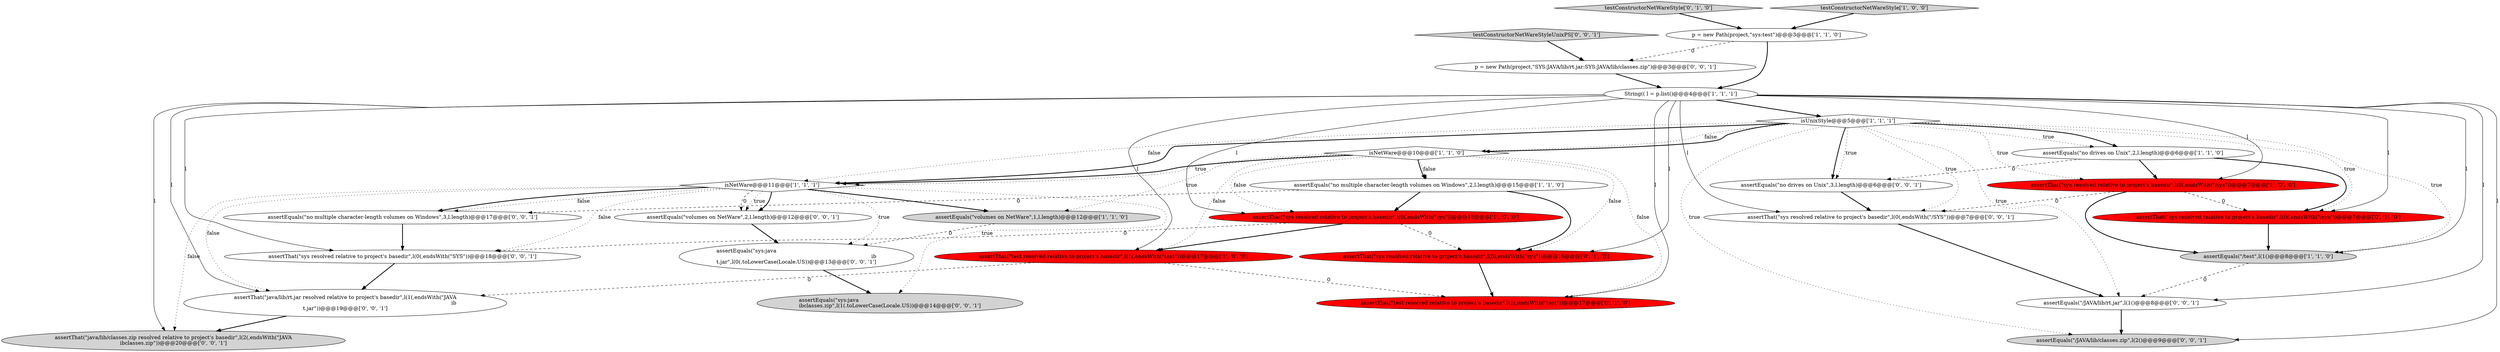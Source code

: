 digraph {
14 [style = filled, label = "assertThat(\"test resolved relative to project's basedir\",l(1(,endsWith(\"\test\"))@@@17@@@['0', '1', '0']", fillcolor = red, shape = ellipse image = "AAA1AAABBB2BBB"];
2 [style = filled, label = "isUnixStyle@@@5@@@['1', '1', '1']", fillcolor = white, shape = diamond image = "AAA0AAABBB1BBB"];
5 [style = filled, label = "isNetWare@@@11@@@['1', '1', '1']", fillcolor = white, shape = diamond image = "AAA0AAABBB1BBB"];
21 [style = filled, label = "assertEquals(\"volumes on NetWare\",2,l.length)@@@12@@@['0', '0', '1']", fillcolor = white, shape = ellipse image = "AAA0AAABBB3BBB"];
10 [style = filled, label = "assertEquals(\"volumes on NetWare\",1,l.length)@@@12@@@['1', '1', '0']", fillcolor = lightgray, shape = ellipse image = "AAA0AAABBB1BBB"];
4 [style = filled, label = "assertThat(\"sys resolved relative to project's basedir\",l(0(,endsWith(\"/sys\"))@@@7@@@['1', '0', '0']", fillcolor = red, shape = ellipse image = "AAA1AAABBB1BBB"];
11 [style = filled, label = "assertThat(\"test resolved relative to project's basedir\",l(1(,endsWith(\"\test\"))@@@17@@@['1', '0', '0']", fillcolor = red, shape = ellipse image = "AAA1AAABBB1BBB"];
7 [style = filled, label = "assertThat(\"sys resolved relative to project's basedir\",l(0(,endsWith(\"\sys\"))@@@16@@@['1', '0', '0']", fillcolor = red, shape = ellipse image = "AAA1AAABBB1BBB"];
28 [style = filled, label = "testConstructorNetWareStyleUnixPS['0', '0', '1']", fillcolor = lightgray, shape = diamond image = "AAA0AAABBB3BBB"];
12 [style = filled, label = "assertEquals(\"no multiple character-length volumes on Windows\",2,l.length)@@@15@@@['1', '1', '0']", fillcolor = white, shape = ellipse image = "AAA0AAABBB1BBB"];
15 [style = filled, label = "assertThat(\"sys resolved relative to project's basedir\",l(0(,endsWith(\"/sys\"))@@@7@@@['0', '1', '0']", fillcolor = red, shape = ellipse image = "AAA1AAABBB2BBB"];
25 [style = filled, label = "assertThat(\"java/lib/classes.zip resolved relative to project's basedir\",l(2(,endsWith(\"\JAVA\lib\classes.zip\"))@@@20@@@['0', '0', '1']", fillcolor = lightgray, shape = ellipse image = "AAA0AAABBB3BBB"];
1 [style = filled, label = "assertEquals(\"no drives on Unix\",2,l.length)@@@6@@@['1', '1', '0']", fillcolor = white, shape = ellipse image = "AAA0AAABBB1BBB"];
20 [style = filled, label = "assertEquals(\"no multiple character-length volumes on Windows\",3,l.length)@@@17@@@['0', '0', '1']", fillcolor = white, shape = ellipse image = "AAA0AAABBB3BBB"];
3 [style = filled, label = "assertEquals(\"/test\",l(1()@@@8@@@['1', '1', '0']", fillcolor = lightgray, shape = ellipse image = "AAA0AAABBB1BBB"];
22 [style = filled, label = "p = new Path(project,\"SYS:\JAVA/lib/rt.jar:SYS:\JAVA/lib/classes.zip\")@@@3@@@['0', '0', '1']", fillcolor = white, shape = ellipse image = "AAA0AAABBB3BBB"];
29 [style = filled, label = "assertThat(\"java/lib/rt.jar resolved relative to project's basedir\",l(1(,endsWith(\"\JAVA\lib\rt.jar\"))@@@19@@@['0', '0', '1']", fillcolor = white, shape = ellipse image = "AAA0AAABBB3BBB"];
13 [style = filled, label = "testConstructorNetWareStyle['0', '1', '0']", fillcolor = lightgray, shape = diamond image = "AAA0AAABBB2BBB"];
0 [style = filled, label = "String(( l = p.list()@@@4@@@['1', '1', '1']", fillcolor = white, shape = ellipse image = "AAA0AAABBB1BBB"];
16 [style = filled, label = "assertThat(\"sys resolved relative to project's basedir\",l(0(,endsWith(\"\sys\"))@@@16@@@['0', '1', '0']", fillcolor = red, shape = ellipse image = "AAA1AAABBB2BBB"];
24 [style = filled, label = "assertEquals(\"sys:\java\lib\classes.zip\",l(1(.toLowerCase(Locale.US))@@@14@@@['0', '0', '1']", fillcolor = lightgray, shape = ellipse image = "AAA0AAABBB3BBB"];
23 [style = filled, label = "assertEquals(\"/JAVA/lib/rt.jar\",l(1()@@@8@@@['0', '0', '1']", fillcolor = white, shape = ellipse image = "AAA0AAABBB3BBB"];
9 [style = filled, label = "isNetWare@@@10@@@['1', '1', '0']", fillcolor = white, shape = diamond image = "AAA0AAABBB1BBB"];
17 [style = filled, label = "assertEquals(\"sys:\java\lib\rt.jar\",l(0(.toLowerCase(Locale.US))@@@13@@@['0', '0', '1']", fillcolor = white, shape = ellipse image = "AAA0AAABBB3BBB"];
26 [style = filled, label = "assertEquals(\"no drives on Unix\",3,l.length)@@@6@@@['0', '0', '1']", fillcolor = white, shape = ellipse image = "AAA0AAABBB3BBB"];
6 [style = filled, label = "p = new Path(project,\"sys:\test\")@@@3@@@['1', '1', '0']", fillcolor = white, shape = ellipse image = "AAA0AAABBB1BBB"];
18 [style = filled, label = "assertEquals(\"/JAVA/lib/classes.zip\",l(2()@@@9@@@['0', '0', '1']", fillcolor = lightgray, shape = ellipse image = "AAA0AAABBB3BBB"];
27 [style = filled, label = "assertThat(\"sys resolved relative to project's basedir\",l(0(,endsWith(\"\SYS\"))@@@18@@@['0', '0', '1']", fillcolor = white, shape = ellipse image = "AAA0AAABBB3BBB"];
8 [style = filled, label = "testConstructorNetWareStyle['1', '0', '0']", fillcolor = lightgray, shape = diamond image = "AAA0AAABBB1BBB"];
19 [style = filled, label = "assertThat(\"sys resolved relative to project's basedir\",l(0(,endsWith(\"/SYS\"))@@@7@@@['0', '0', '1']", fillcolor = white, shape = ellipse image = "AAA0AAABBB3BBB"];
2->3 [style = dotted, label="true"];
5->17 [style = dotted, label="true"];
5->10 [style = bold, label=""];
4->3 [style = bold, label=""];
1->4 [style = bold, label=""];
0->11 [style = solid, label="l"];
2->26 [style = bold, label=""];
7->11 [style = bold, label=""];
0->27 [style = solid, label="l"];
0->29 [style = solid, label="l"];
12->20 [style = dashed, label="0"];
0->7 [style = solid, label="l"];
5->20 [style = bold, label=""];
1->26 [style = dashed, label="0"];
2->1 [style = bold, label=""];
9->14 [style = dotted, label="false"];
7->16 [style = dashed, label="0"];
1->15 [style = bold, label=""];
0->2 [style = bold, label=""];
0->16 [style = solid, label="l"];
0->23 [style = solid, label="l"];
2->15 [style = dotted, label="true"];
11->29 [style = dashed, label="0"];
29->25 [style = bold, label=""];
2->23 [style = dotted, label="true"];
8->6 [style = bold, label=""];
6->0 [style = bold, label=""];
12->16 [style = bold, label=""];
2->9 [style = bold, label=""];
26->19 [style = bold, label=""];
15->3 [style = bold, label=""];
2->18 [style = dotted, label="true"];
9->16 [style = dotted, label="false"];
12->7 [style = bold, label=""];
0->4 [style = solid, label="l"];
9->12 [style = dotted, label="false"];
9->11 [style = dotted, label="false"];
0->14 [style = solid, label="l"];
2->9 [style = dotted, label="false"];
20->27 [style = bold, label=""];
6->22 [style = dashed, label="0"];
5->27 [style = dotted, label="false"];
7->27 [style = dashed, label="0"];
3->23 [style = dashed, label="0"];
5->21 [style = bold, label=""];
9->7 [style = dotted, label="false"];
0->3 [style = solid, label="l"];
5->24 [style = dotted, label="true"];
17->24 [style = bold, label=""];
22->0 [style = bold, label=""];
2->1 [style = dotted, label="true"];
4->15 [style = dashed, label="0"];
19->23 [style = bold, label=""];
2->5 [style = dotted, label="false"];
11->14 [style = dashed, label="0"];
2->4 [style = dotted, label="true"];
5->25 [style = dotted, label="false"];
10->17 [style = dashed, label="0"];
9->5 [style = bold, label=""];
5->21 [style = dashed, label="0"];
2->26 [style = dotted, label="true"];
16->14 [style = bold, label=""];
0->15 [style = solid, label="l"];
5->21 [style = dotted, label="true"];
5->20 [style = dotted, label="false"];
4->19 [style = dashed, label="0"];
9->12 [style = bold, label=""];
13->6 [style = bold, label=""];
27->29 [style = bold, label=""];
0->18 [style = solid, label="l"];
5->29 [style = dotted, label="false"];
0->19 [style = solid, label="l"];
9->10 [style = dotted, label="true"];
21->17 [style = bold, label=""];
23->18 [style = bold, label=""];
0->25 [style = solid, label="l"];
28->22 [style = bold, label=""];
2->19 [style = dotted, label="true"];
2->5 [style = bold, label=""];
9->5 [style = dotted, label="true"];
}
